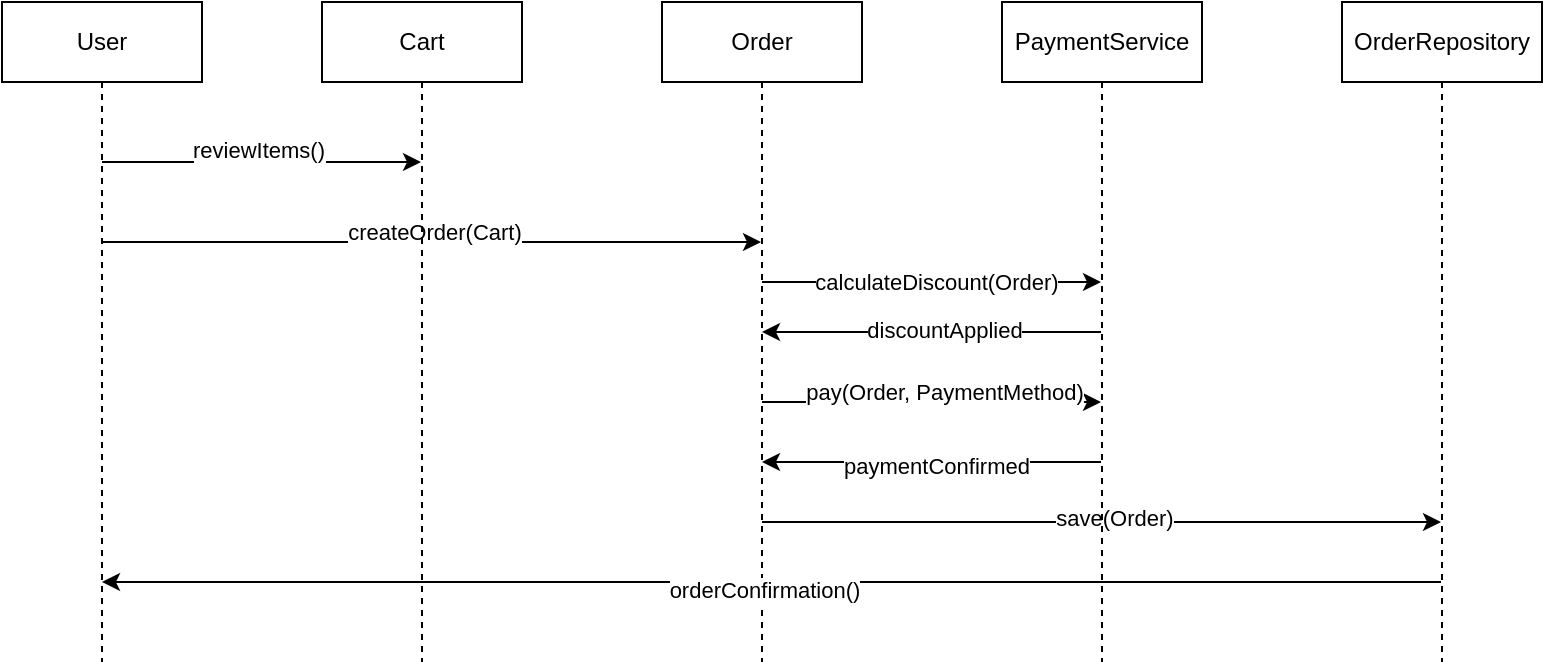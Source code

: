 <mxfile version="28.2.8">
  <diagram name="Page-1" id="kXS2Tlad6L6RXi3gss9D">
    <mxGraphModel dx="925" dy="460" grid="1" gridSize="10" guides="1" tooltips="1" connect="1" arrows="1" fold="1" page="1" pageScale="1" pageWidth="850" pageHeight="1100" math="0" shadow="0">
      <root>
        <mxCell id="0" />
        <mxCell id="1" parent="0" />
        <mxCell id="muKpR3Oj4ylPTOqOLK-F-7" style="edgeStyle=orthogonalEdgeStyle;rounded=0;orthogonalLoop=1;jettySize=auto;html=1;curved=0;" edge="1" parent="1" source="muKpR3Oj4ylPTOqOLK-F-1" target="muKpR3Oj4ylPTOqOLK-F-3">
          <mxGeometry relative="1" as="geometry">
            <mxPoint x="240" y="220" as="targetPoint" />
            <Array as="points">
              <mxPoint x="220" y="150" />
              <mxPoint x="220" y="150" />
            </Array>
          </mxGeometry>
        </mxCell>
        <mxCell id="muKpR3Oj4ylPTOqOLK-F-8" value="reviewItems()" style="edgeLabel;html=1;align=center;verticalAlign=middle;resizable=0;points=[];" vertex="1" connectable="0" parent="muKpR3Oj4ylPTOqOLK-F-7">
          <mxGeometry x="-0.026" y="6" relative="1" as="geometry">
            <mxPoint as="offset" />
          </mxGeometry>
        </mxCell>
        <mxCell id="muKpR3Oj4ylPTOqOLK-F-9" style="edgeStyle=orthogonalEdgeStyle;rounded=0;orthogonalLoop=1;jettySize=auto;html=1;curved=0;" edge="1" parent="1" source="muKpR3Oj4ylPTOqOLK-F-1" target="muKpR3Oj4ylPTOqOLK-F-4">
          <mxGeometry relative="1" as="geometry">
            <Array as="points">
              <mxPoint x="310" y="190" />
              <mxPoint x="310" y="190" />
            </Array>
          </mxGeometry>
        </mxCell>
        <mxCell id="muKpR3Oj4ylPTOqOLK-F-10" value="createOrder(Cart)" style="edgeLabel;html=1;align=center;verticalAlign=middle;resizable=0;points=[];" vertex="1" connectable="0" parent="muKpR3Oj4ylPTOqOLK-F-9">
          <mxGeometry x="0.005" y="5" relative="1" as="geometry">
            <mxPoint as="offset" />
          </mxGeometry>
        </mxCell>
        <mxCell id="muKpR3Oj4ylPTOqOLK-F-1" value="User" style="shape=umlLifeline;perimeter=lifelinePerimeter;whiteSpace=wrap;html=1;container=1;dropTarget=0;collapsible=0;recursiveResize=0;outlineConnect=0;portConstraint=eastwest;newEdgeStyle={&quot;curved&quot;:0,&quot;rounded&quot;:0};" vertex="1" parent="1">
          <mxGeometry x="90" y="70" width="100" height="330" as="geometry" />
        </mxCell>
        <mxCell id="muKpR3Oj4ylPTOqOLK-F-3" value="Cart" style="shape=umlLifeline;perimeter=lifelinePerimeter;whiteSpace=wrap;html=1;container=1;dropTarget=0;collapsible=0;recursiveResize=0;outlineConnect=0;portConstraint=eastwest;newEdgeStyle={&quot;curved&quot;:0,&quot;rounded&quot;:0};" vertex="1" parent="1">
          <mxGeometry x="250" y="70" width="100" height="330" as="geometry" />
        </mxCell>
        <mxCell id="muKpR3Oj4ylPTOqOLK-F-11" style="edgeStyle=orthogonalEdgeStyle;rounded=0;orthogonalLoop=1;jettySize=auto;html=1;curved=0;" edge="1" parent="1" source="muKpR3Oj4ylPTOqOLK-F-4" target="muKpR3Oj4ylPTOqOLK-F-5">
          <mxGeometry relative="1" as="geometry">
            <Array as="points">
              <mxPoint x="560" y="210" />
              <mxPoint x="560" y="210" />
            </Array>
          </mxGeometry>
        </mxCell>
        <mxCell id="muKpR3Oj4ylPTOqOLK-F-12" value="calculateDiscount(Order)" style="edgeLabel;html=1;align=center;verticalAlign=middle;resizable=0;points=[];" vertex="1" connectable="0" parent="muKpR3Oj4ylPTOqOLK-F-11">
          <mxGeometry x="0.02" relative="1" as="geometry">
            <mxPoint as="offset" />
          </mxGeometry>
        </mxCell>
        <mxCell id="muKpR3Oj4ylPTOqOLK-F-15" style="edgeStyle=orthogonalEdgeStyle;rounded=0;orthogonalLoop=1;jettySize=auto;html=1;curved=0;" edge="1" parent="1" source="muKpR3Oj4ylPTOqOLK-F-4" target="muKpR3Oj4ylPTOqOLK-F-5">
          <mxGeometry relative="1" as="geometry">
            <Array as="points">
              <mxPoint x="560" y="270" />
              <mxPoint x="560" y="270" />
            </Array>
          </mxGeometry>
        </mxCell>
        <mxCell id="muKpR3Oj4ylPTOqOLK-F-16" value="pay(Order, PaymentMethod)" style="edgeLabel;html=1;align=center;verticalAlign=middle;resizable=0;points=[];" vertex="1" connectable="0" parent="muKpR3Oj4ylPTOqOLK-F-15">
          <mxGeometry x="0.073" y="5" relative="1" as="geometry">
            <mxPoint as="offset" />
          </mxGeometry>
        </mxCell>
        <mxCell id="muKpR3Oj4ylPTOqOLK-F-19" style="edgeStyle=orthogonalEdgeStyle;rounded=0;orthogonalLoop=1;jettySize=auto;html=1;curved=0;" edge="1" parent="1" source="muKpR3Oj4ylPTOqOLK-F-4" target="muKpR3Oj4ylPTOqOLK-F-6">
          <mxGeometry relative="1" as="geometry">
            <Array as="points">
              <mxPoint x="640" y="330" />
              <mxPoint x="640" y="330" />
            </Array>
          </mxGeometry>
        </mxCell>
        <mxCell id="muKpR3Oj4ylPTOqOLK-F-20" value="save(Order)" style="edgeLabel;html=1;align=center;verticalAlign=middle;resizable=0;points=[];" vertex="1" connectable="0" parent="muKpR3Oj4ylPTOqOLK-F-19">
          <mxGeometry x="0.034" y="2" relative="1" as="geometry">
            <mxPoint as="offset" />
          </mxGeometry>
        </mxCell>
        <mxCell id="muKpR3Oj4ylPTOqOLK-F-4" value="Order" style="shape=umlLifeline;perimeter=lifelinePerimeter;whiteSpace=wrap;html=1;container=1;dropTarget=0;collapsible=0;recursiveResize=0;outlineConnect=0;portConstraint=eastwest;newEdgeStyle={&quot;curved&quot;:0,&quot;rounded&quot;:0};" vertex="1" parent="1">
          <mxGeometry x="420" y="70" width="100" height="330" as="geometry" />
        </mxCell>
        <mxCell id="muKpR3Oj4ylPTOqOLK-F-13" style="edgeStyle=orthogonalEdgeStyle;rounded=0;orthogonalLoop=1;jettySize=auto;html=1;curved=0;" edge="1" parent="1" source="muKpR3Oj4ylPTOqOLK-F-5" target="muKpR3Oj4ylPTOqOLK-F-4">
          <mxGeometry relative="1" as="geometry">
            <Array as="points">
              <mxPoint x="560" y="235" />
              <mxPoint x="560" y="235" />
            </Array>
          </mxGeometry>
        </mxCell>
        <mxCell id="muKpR3Oj4ylPTOqOLK-F-14" value="discountApplied" style="edgeLabel;html=1;align=center;verticalAlign=middle;resizable=0;points=[];" vertex="1" connectable="0" parent="muKpR3Oj4ylPTOqOLK-F-13">
          <mxGeometry x="-0.073" y="-1" relative="1" as="geometry">
            <mxPoint as="offset" />
          </mxGeometry>
        </mxCell>
        <mxCell id="muKpR3Oj4ylPTOqOLK-F-17" style="edgeStyle=orthogonalEdgeStyle;rounded=0;orthogonalLoop=1;jettySize=auto;html=1;curved=0;" edge="1" parent="1" source="muKpR3Oj4ylPTOqOLK-F-5" target="muKpR3Oj4ylPTOqOLK-F-4">
          <mxGeometry relative="1" as="geometry">
            <Array as="points">
              <mxPoint x="560" y="300" />
              <mxPoint x="560" y="300" />
            </Array>
          </mxGeometry>
        </mxCell>
        <mxCell id="muKpR3Oj4ylPTOqOLK-F-18" value="paymentConfirmed" style="edgeLabel;html=1;align=center;verticalAlign=middle;resizable=0;points=[];" vertex="1" connectable="0" parent="muKpR3Oj4ylPTOqOLK-F-17">
          <mxGeometry x="-0.02" y="2" relative="1" as="geometry">
            <mxPoint as="offset" />
          </mxGeometry>
        </mxCell>
        <mxCell id="muKpR3Oj4ylPTOqOLK-F-5" value="PaymentService" style="shape=umlLifeline;perimeter=lifelinePerimeter;whiteSpace=wrap;html=1;container=1;dropTarget=0;collapsible=0;recursiveResize=0;outlineConnect=0;portConstraint=eastwest;newEdgeStyle={&quot;curved&quot;:0,&quot;rounded&quot;:0};" vertex="1" parent="1">
          <mxGeometry x="590" y="70" width="100" height="330" as="geometry" />
        </mxCell>
        <mxCell id="muKpR3Oj4ylPTOqOLK-F-21" style="edgeStyle=orthogonalEdgeStyle;rounded=0;orthogonalLoop=1;jettySize=auto;html=1;curved=0;" edge="1" parent="1" source="muKpR3Oj4ylPTOqOLK-F-6" target="muKpR3Oj4ylPTOqOLK-F-1">
          <mxGeometry relative="1" as="geometry">
            <Array as="points">
              <mxPoint x="470" y="360" />
              <mxPoint x="470" y="360" />
            </Array>
          </mxGeometry>
        </mxCell>
        <mxCell id="muKpR3Oj4ylPTOqOLK-F-22" value="orderConfirmation()" style="edgeLabel;html=1;align=center;verticalAlign=middle;resizable=0;points=[];" vertex="1" connectable="0" parent="muKpR3Oj4ylPTOqOLK-F-21">
          <mxGeometry x="0.011" y="4" relative="1" as="geometry">
            <mxPoint as="offset" />
          </mxGeometry>
        </mxCell>
        <mxCell id="muKpR3Oj4ylPTOqOLK-F-6" value="OrderRepository" style="shape=umlLifeline;perimeter=lifelinePerimeter;whiteSpace=wrap;html=1;container=1;dropTarget=0;collapsible=0;recursiveResize=0;outlineConnect=0;portConstraint=eastwest;newEdgeStyle={&quot;curved&quot;:0,&quot;rounded&quot;:0};" vertex="1" parent="1">
          <mxGeometry x="760" y="70" width="100" height="330" as="geometry" />
        </mxCell>
      </root>
    </mxGraphModel>
  </diagram>
</mxfile>
